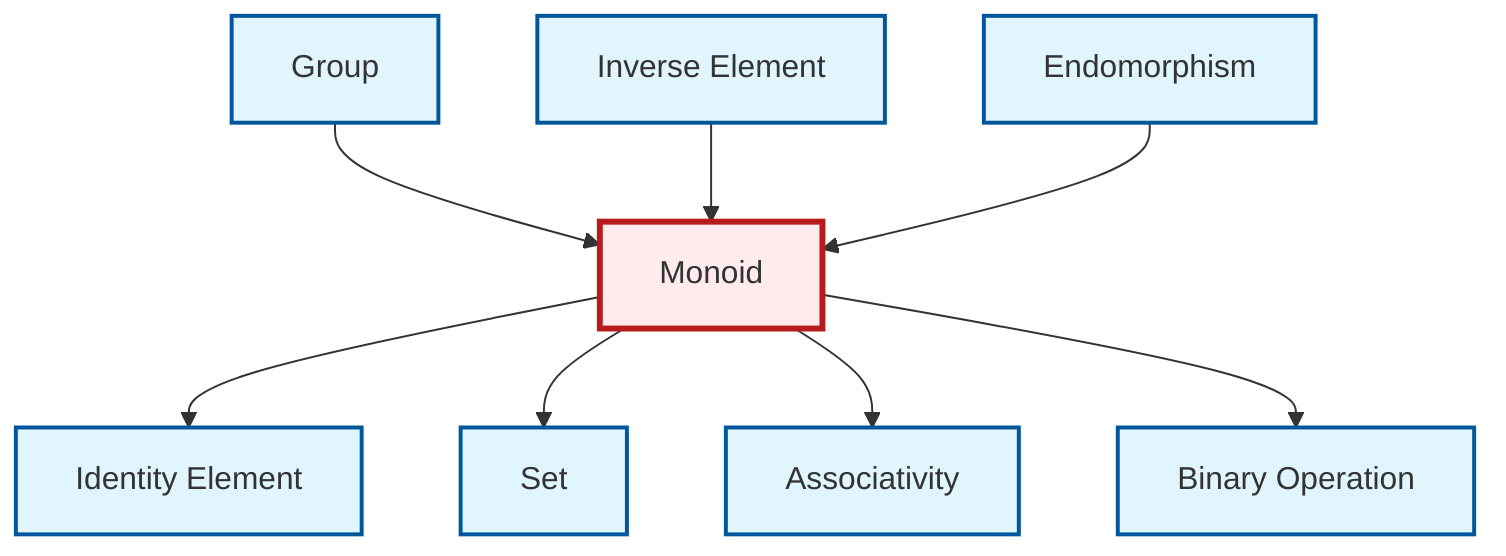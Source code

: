 graph TD
    classDef definition fill:#e1f5fe,stroke:#01579b,stroke-width:2px
    classDef theorem fill:#f3e5f5,stroke:#4a148c,stroke-width:2px
    classDef axiom fill:#fff3e0,stroke:#e65100,stroke-width:2px
    classDef example fill:#e8f5e9,stroke:#1b5e20,stroke-width:2px
    classDef current fill:#ffebee,stroke:#b71c1c,stroke-width:3px
    def-binary-operation["Binary Operation"]:::definition
    def-inverse-element["Inverse Element"]:::definition
    def-monoid["Monoid"]:::definition
    def-identity-element["Identity Element"]:::definition
    def-endomorphism["Endomorphism"]:::definition
    def-group["Group"]:::definition
    def-associativity["Associativity"]:::definition
    def-set["Set"]:::definition
    def-monoid --> def-identity-element
    def-group --> def-monoid
    def-monoid --> def-set
    def-monoid --> def-associativity
    def-monoid --> def-binary-operation
    def-inverse-element --> def-monoid
    def-endomorphism --> def-monoid
    class def-monoid current